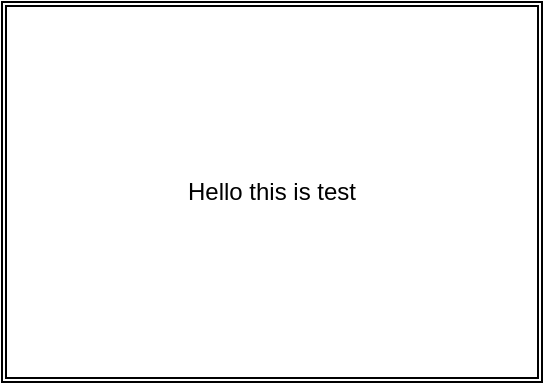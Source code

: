 <mxfile>
    <diagram id="NJcMGdO7To6xwSKZflh6" name="Page-1">
        <mxGraphModel dx="454" dy="224" grid="1" gridSize="10" guides="1" tooltips="1" connect="1" arrows="1" fold="1" page="1" pageScale="1" pageWidth="850" pageHeight="1100" math="0" shadow="0">
            <root>
                <mxCell id="0"/>
                <mxCell id="1" parent="0"/>
                <mxCell id="2" value="Hello this is test" style="shape=ext;double=1;rounded=0;whiteSpace=wrap;html=1;" vertex="1" parent="1">
                    <mxGeometry x="30" y="100" width="270" height="190" as="geometry"/>
                </mxCell>
            </root>
        </mxGraphModel>
    </diagram>
</mxfile>